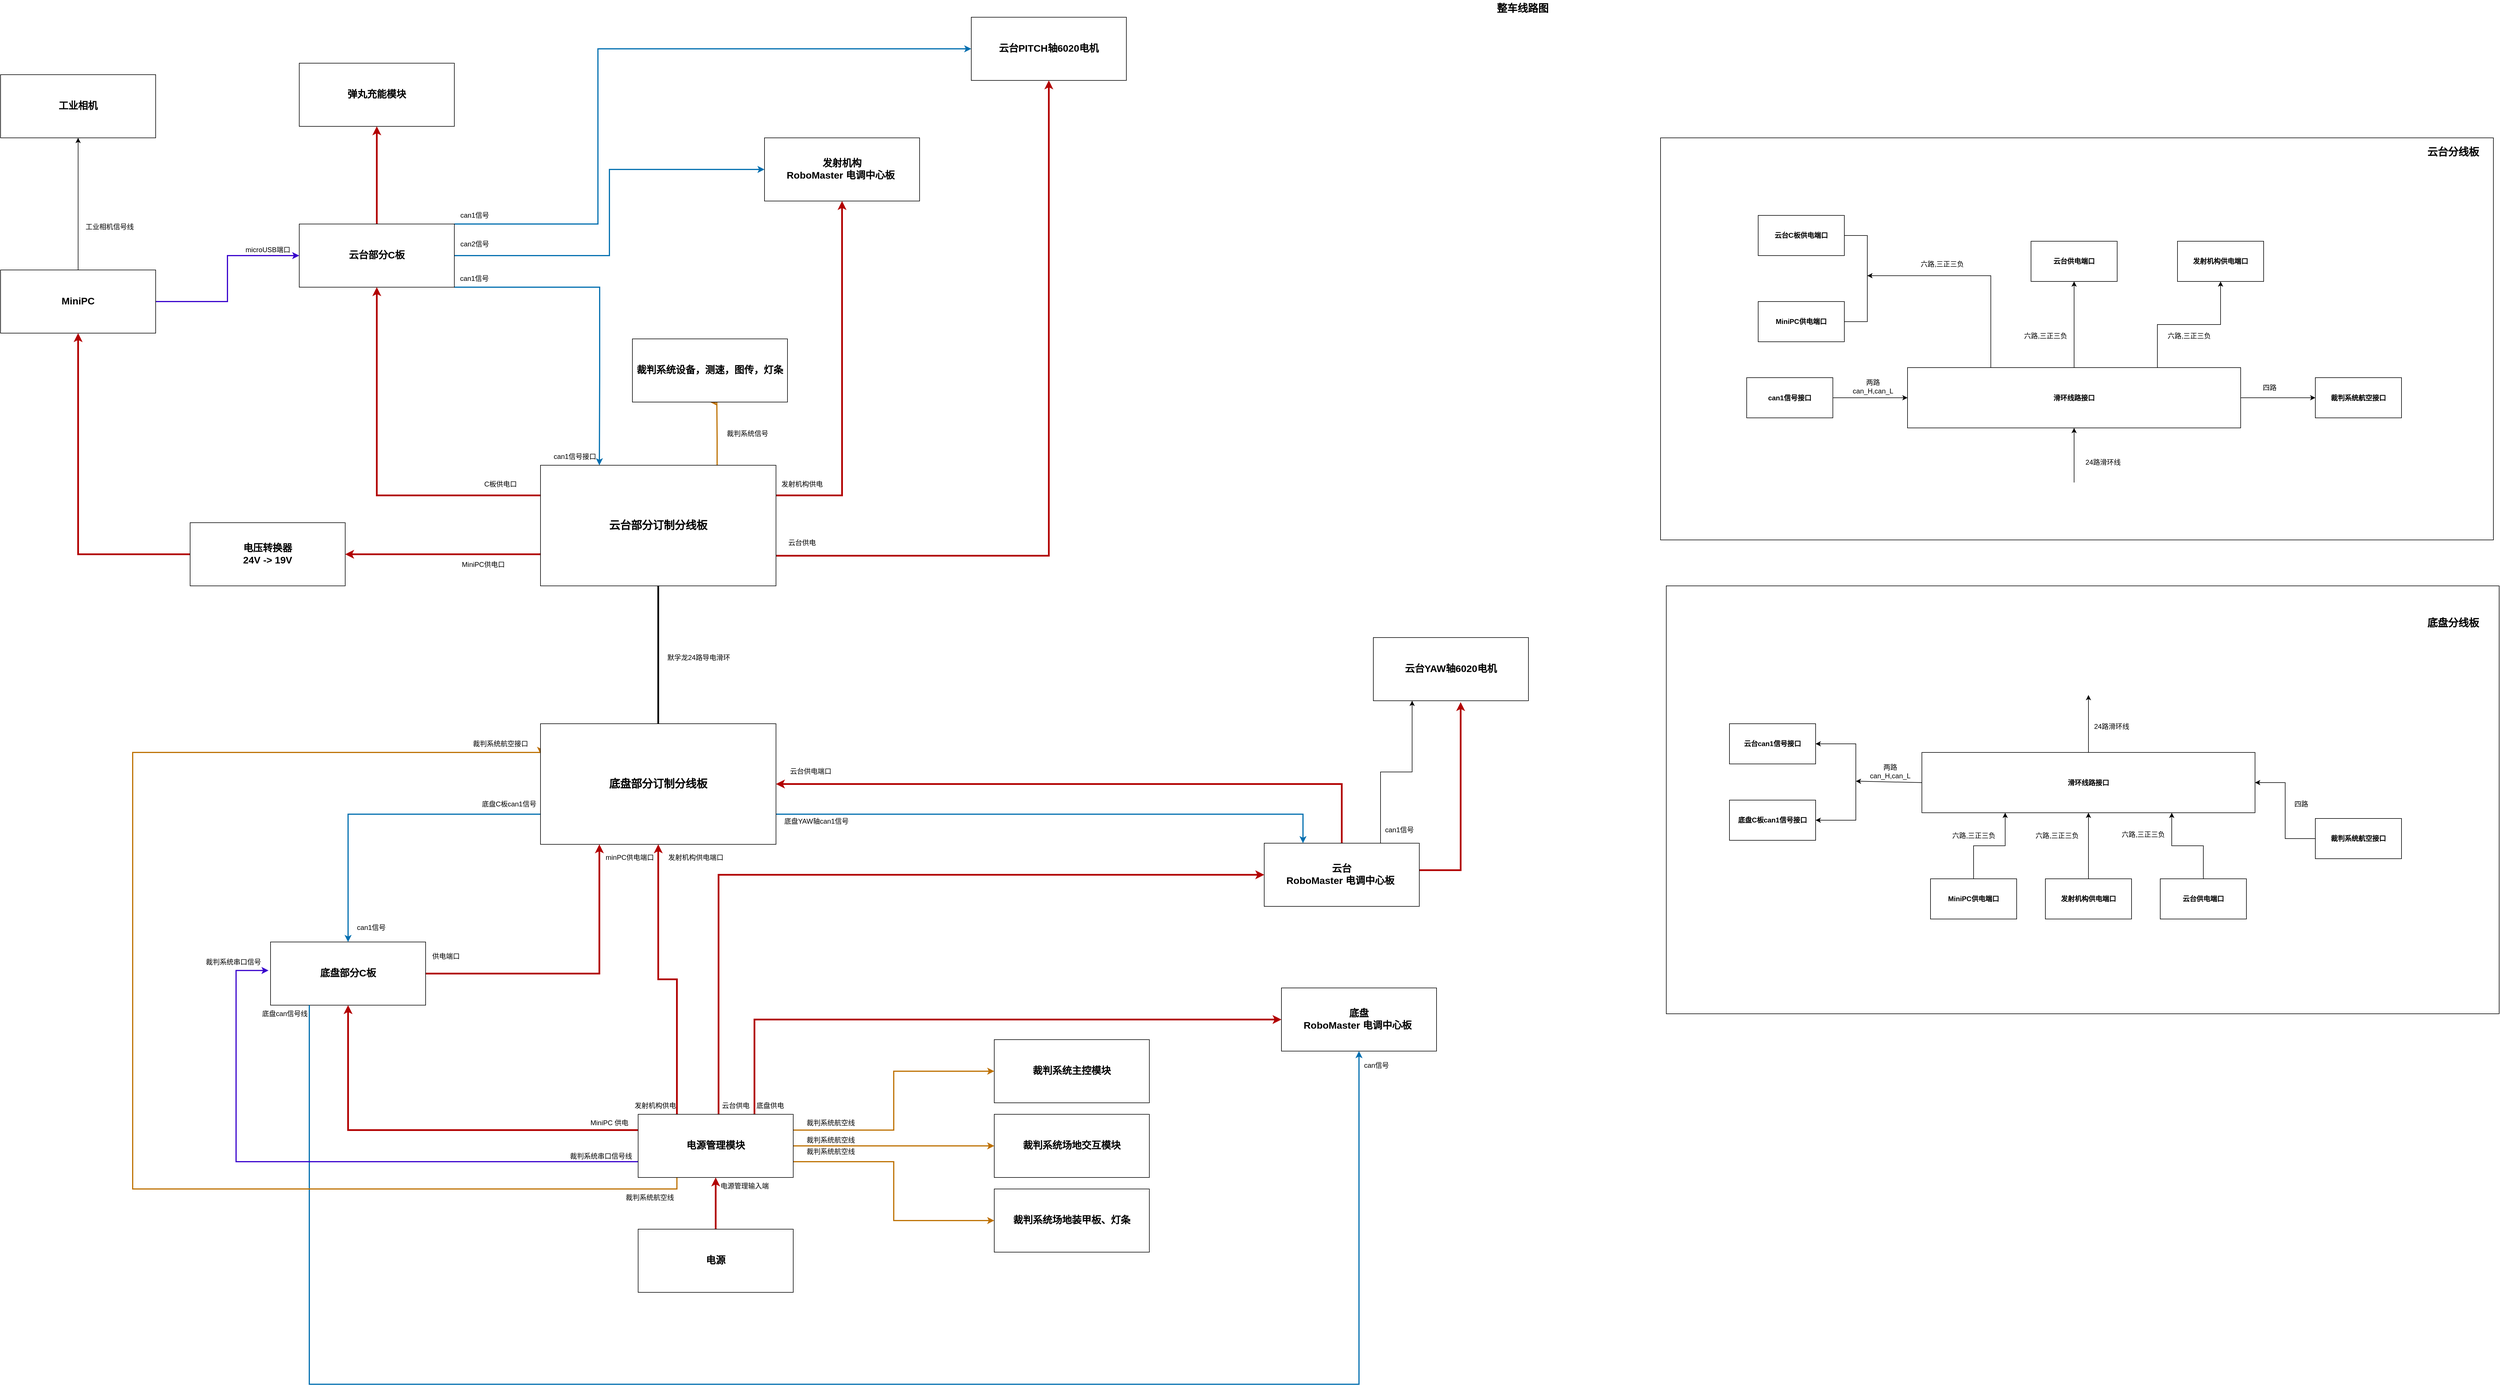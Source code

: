 <mxfile version="20.2.8" type="device"><diagram name="Page-1" id="8n1YRNNRPJk1owFZoc6L"><mxGraphModel dx="2580" dy="2168" grid="1" gridSize="10" guides="1" tooltips="1" connect="1" arrows="1" fold="1" page="1" pageScale="1" pageWidth="850" pageHeight="1100" math="0" shadow="0"><root><mxCell id="0"/><mxCell id="1" parent="0"/><mxCell id="0_qf_NLUJryVkWj0OYhl-70" value="" style="rounded=0;whiteSpace=wrap;html=1;" parent="1" vertex="1"><mxGeometry x="2150" y="-640" width="1450" height="700" as="geometry"/></mxCell><mxCell id="0_qf_NLUJryVkWj0OYhl-43" value="" style="rounded=0;whiteSpace=wrap;html=1;" parent="1" vertex="1"><mxGeometry x="2160" y="140" width="1450" height="745" as="geometry"/></mxCell><mxCell id="8JmPRWkfUFFDfO5RH25s-65" style="edgeStyle=orthogonalEdgeStyle;rounded=0;orthogonalLoop=1;jettySize=auto;html=1;entryX=0;entryY=0.5;entryDx=0;entryDy=0;exitX=1;exitY=0.5;exitDx=0;exitDy=0;fillColor=#1ba1e2;strokeColor=#006EAF;strokeWidth=2;" parent="1" source="8JmPRWkfUFFDfO5RH25s-3" target="8JmPRWkfUFFDfO5RH25s-9" edge="1"><mxGeometry relative="1" as="geometry"/></mxCell><mxCell id="8JmPRWkfUFFDfO5RH25s-67" style="edgeStyle=orthogonalEdgeStyle;rounded=0;orthogonalLoop=1;jettySize=auto;html=1;exitX=1;exitY=0;exitDx=0;exitDy=0;entryX=0;entryY=0.5;entryDx=0;entryDy=0;fillColor=#1ba1e2;strokeColor=#006EAF;strokeWidth=2;" parent="1" source="8JmPRWkfUFFDfO5RH25s-3" target="8JmPRWkfUFFDfO5RH25s-97" edge="1"><mxGeometry relative="1" as="geometry"><mxPoint x="850" y="-795" as="targetPoint"/><Array as="points"><mxPoint x="300" y="-490"/><mxPoint x="300" y="-795"/><mxPoint x="910" y="-795"/></Array></mxGeometry></mxCell><mxCell id="8JmPRWkfUFFDfO5RH25s-73" style="edgeStyle=orthogonalEdgeStyle;rounded=0;orthogonalLoop=1;jettySize=auto;html=1;exitX=1;exitY=1;exitDx=0;exitDy=0;entryX=0.25;entryY=0;entryDx=0;entryDy=0;fillColor=#1ba1e2;strokeColor=#006EAF;strokeWidth=2;" parent="1" source="8JmPRWkfUFFDfO5RH25s-3" target="8JmPRWkfUFFDfO5RH25s-40" edge="1"><mxGeometry relative="1" as="geometry"><Array as="points"><mxPoint x="303" y="-380"/><mxPoint x="303" y="-225"/></Array></mxGeometry></mxCell><mxCell id="NfYIEVjKtJL8Oky8kBsa-2" style="edgeStyle=orthogonalEdgeStyle;rounded=0;orthogonalLoop=1;jettySize=auto;html=1;fillColor=#e51400;strokeColor=#B20000;strokeWidth=3;" edge="1" parent="1" source="8JmPRWkfUFFDfO5RH25s-3" target="NfYIEVjKtJL8Oky8kBsa-1"><mxGeometry relative="1" as="geometry"/></mxCell><mxCell id="8JmPRWkfUFFDfO5RH25s-3" value="&lt;font style=&quot;font-size: 17px;&quot;&gt;&lt;b&gt;云台部分C板&lt;/b&gt;&lt;/font&gt;" style="rounded=0;whiteSpace=wrap;html=1;" parent="1" vertex="1"><mxGeometry x="-220" y="-490" width="270" height="110" as="geometry"/></mxCell><mxCell id="8JmPRWkfUFFDfO5RH25s-39" style="edgeStyle=orthogonalEdgeStyle;rounded=0;orthogonalLoop=1;jettySize=auto;html=1;entryX=0.25;entryY=1;entryDx=0;entryDy=0;fillColor=#e51400;strokeColor=#B20000;strokeWidth=3;" parent="1" source="8JmPRWkfUFFDfO5RH25s-4" target="8JmPRWkfUFFDfO5RH25s-35" edge="1"><mxGeometry relative="1" as="geometry"/></mxCell><mxCell id="8JmPRWkfUFFDfO5RH25s-4" value="&lt;font style=&quot;font-size: 17px;&quot;&gt;&lt;b&gt;底盘部分C板&lt;/b&gt;&lt;/font&gt;" style="rounded=0;whiteSpace=wrap;html=1;" parent="1" vertex="1"><mxGeometry x="-270" y="760" width="270" height="110" as="geometry"/></mxCell><mxCell id="8JmPRWkfUFFDfO5RH25s-20" style="edgeStyle=orthogonalEdgeStyle;rounded=0;orthogonalLoop=1;jettySize=auto;html=1;entryX=0.75;entryY=0;entryDx=0;entryDy=0;endArrow=none;endFill=0;startArrow=classic;startFill=1;fillColor=#e51400;strokeColor=#B20000;strokeWidth=3;" parent="1" source="8JmPRWkfUFFDfO5RH25s-7" target="8JmPRWkfUFFDfO5RH25s-11" edge="1"><mxGeometry relative="1" as="geometry"/></mxCell><mxCell id="SBw5ZfsRm8jhlKU50itT-4" style="edgeStyle=orthogonalEdgeStyle;rounded=0;orthogonalLoop=1;jettySize=auto;html=1;entryX=0.25;entryY=1;entryDx=0;entryDy=0;startArrow=classic;startFill=1;endArrow=none;endFill=0;fillColor=#1ba1e2;strokeColor=#006EAF;strokeWidth=2;" parent="1" source="8JmPRWkfUFFDfO5RH25s-7" target="8JmPRWkfUFFDfO5RH25s-4" edge="1"><mxGeometry relative="1" as="geometry"><Array as="points"><mxPoint x="1625" y="1530"/><mxPoint x="-203" y="1530"/></Array></mxGeometry></mxCell><mxCell id="8JmPRWkfUFFDfO5RH25s-7" value="&lt;font style=&quot;font-size: 17px;&quot;&gt;&lt;b&gt;底盘&lt;br&gt;RoboMaster 电调中心板&amp;nbsp;&lt;/b&gt;&lt;/font&gt;" style="rounded=0;whiteSpace=wrap;html=1;" parent="1" vertex="1"><mxGeometry x="1490" y="840" width="270" height="110" as="geometry"/></mxCell><mxCell id="8JmPRWkfUFFDfO5RH25s-9" value="&lt;font style=&quot;font-size: 17px;&quot;&gt;&lt;b&gt;发射机构&lt;br&gt;RoboMaster 电调中心板&amp;nbsp;&lt;/b&gt;&lt;/font&gt;" style="rounded=0;whiteSpace=wrap;html=1;" parent="1" vertex="1"><mxGeometry x="590" y="-640" width="270" height="110" as="geometry"/></mxCell><mxCell id="8JmPRWkfUFFDfO5RH25s-14" style="edgeStyle=orthogonalEdgeStyle;rounded=0;orthogonalLoop=1;jettySize=auto;html=1;entryX=1;entryY=0.25;entryDx=0;entryDy=0;endArrow=none;endFill=0;startArrow=classic;startFill=1;fillColor=#f0a30a;strokeColor=#BD7000;strokeWidth=2;" parent="1" source="8JmPRWkfUFFDfO5RH25s-10" target="8JmPRWkfUFFDfO5RH25s-11" edge="1"><mxGeometry relative="1" as="geometry"/></mxCell><mxCell id="8JmPRWkfUFFDfO5RH25s-10" value="&lt;span style=&quot;font-size: 17px;&quot;&gt;&lt;b&gt;裁判系统主控模块&lt;/b&gt;&lt;/span&gt;" style="rounded=0;whiteSpace=wrap;html=1;" parent="1" vertex="1"><mxGeometry x="990" y="930" width="270" height="110" as="geometry"/></mxCell><mxCell id="8JmPRWkfUFFDfO5RH25s-21" style="edgeStyle=orthogonalEdgeStyle;rounded=0;orthogonalLoop=1;jettySize=auto;html=1;fillColor=#e51400;strokeColor=#B20000;strokeWidth=3;exitX=0;exitY=0.25;exitDx=0;exitDy=0;" parent="1" source="8JmPRWkfUFFDfO5RH25s-11" target="8JmPRWkfUFFDfO5RH25s-4" edge="1"><mxGeometry relative="1" as="geometry"/></mxCell><mxCell id="8JmPRWkfUFFDfO5RH25s-37" style="edgeStyle=orthogonalEdgeStyle;rounded=0;orthogonalLoop=1;jettySize=auto;html=1;fillColor=#e51400;strokeColor=#B20000;strokeWidth=3;entryX=0;entryY=0.5;entryDx=0;entryDy=0;" parent="1" source="8JmPRWkfUFFDfO5RH25s-11" target="8JmPRWkfUFFDfO5RH25s-95" edge="1"><mxGeometry relative="1" as="geometry"><mxPoint x="1270" y="430" as="targetPoint"/><Array as="points"><mxPoint x="510" y="643"/><mxPoint x="1450" y="643"/></Array></mxGeometry></mxCell><mxCell id="8JmPRWkfUFFDfO5RH25s-38" style="edgeStyle=orthogonalEdgeStyle;rounded=0;orthogonalLoop=1;jettySize=auto;html=1;exitX=0.25;exitY=0;exitDx=0;exitDy=0;entryX=0.5;entryY=1;entryDx=0;entryDy=0;fillColor=#e51400;strokeColor=#B20000;strokeWidth=3;" parent="1" source="8JmPRWkfUFFDfO5RH25s-11" target="8JmPRWkfUFFDfO5RH25s-35" edge="1"><mxGeometry relative="1" as="geometry"/></mxCell><mxCell id="8JmPRWkfUFFDfO5RH25s-51" style="edgeStyle=orthogonalEdgeStyle;rounded=0;orthogonalLoop=1;jettySize=auto;html=1;exitX=0.25;exitY=1;exitDx=0;exitDy=0;entryX=0;entryY=0.25;entryDx=0;entryDy=0;fillColor=#f0a30a;strokeColor=#BD7000;strokeWidth=2;" parent="1" source="8JmPRWkfUFFDfO5RH25s-11" target="8JmPRWkfUFFDfO5RH25s-35" edge="1"><mxGeometry relative="1" as="geometry"><mxPoint x="-360" y="930" as="targetPoint"/><Array as="points"><mxPoint x="438" y="1190"/><mxPoint x="-510" y="1190"/><mxPoint x="-510" y="430"/><mxPoint x="200" y="430"/></Array></mxGeometry></mxCell><mxCell id="8JmPRWkfUFFDfO5RH25s-90" style="edgeStyle=orthogonalEdgeStyle;rounded=0;orthogonalLoop=1;jettySize=auto;html=1;exitX=0;exitY=0.75;exitDx=0;exitDy=0;entryX=-0.013;entryY=0.451;entryDx=0;entryDy=0;entryPerimeter=0;fillColor=#6a00ff;strokeColor=#3700CC;strokeWidth=2;" parent="1" source="8JmPRWkfUFFDfO5RH25s-11" target="8JmPRWkfUFFDfO5RH25s-4" edge="1"><mxGeometry relative="1" as="geometry"><Array as="points"><mxPoint x="-330" y="1143"/><mxPoint x="-330" y="810"/></Array><mxPoint x="-330" y="770" as="targetPoint"/></mxGeometry></mxCell><mxCell id="8JmPRWkfUFFDfO5RH25s-108" style="edgeStyle=orthogonalEdgeStyle;rounded=0;orthogonalLoop=1;jettySize=auto;html=1;entryX=0;entryY=0.5;entryDx=0;entryDy=0;fillColor=#f0a30a;strokeColor=#BD7000;strokeWidth=2;" parent="1" source="8JmPRWkfUFFDfO5RH25s-11" target="8JmPRWkfUFFDfO5RH25s-107" edge="1"><mxGeometry relative="1" as="geometry"/></mxCell><mxCell id="8JmPRWkfUFFDfO5RH25s-110" style="edgeStyle=orthogonalEdgeStyle;rounded=0;orthogonalLoop=1;jettySize=auto;html=1;exitX=1;exitY=0.75;exitDx=0;exitDy=0;entryX=0;entryY=0.5;entryDx=0;entryDy=0;fillColor=#f0a30a;strokeColor=#BD7000;strokeWidth=2;" parent="1" source="8JmPRWkfUFFDfO5RH25s-11" target="8JmPRWkfUFFDfO5RH25s-109" edge="1"><mxGeometry relative="1" as="geometry"/></mxCell><mxCell id="8JmPRWkfUFFDfO5RH25s-11" value="&lt;span style=&quot;font-size: 17px;&quot;&gt;&lt;b&gt;电源管理模块&lt;/b&gt;&lt;/span&gt;" style="rounded=0;whiteSpace=wrap;html=1;" parent="1" vertex="1"><mxGeometry x="370" y="1060" width="270" height="110" as="geometry"/></mxCell><mxCell id="8JmPRWkfUFFDfO5RH25s-13" style="edgeStyle=orthogonalEdgeStyle;rounded=0;orthogonalLoop=1;jettySize=auto;html=1;endArrow=classic;endFill=1;fillColor=#e51400;strokeColor=#B20000;strokeWidth=3;" parent="1" source="8JmPRWkfUFFDfO5RH25s-12" target="8JmPRWkfUFFDfO5RH25s-11" edge="1"><mxGeometry relative="1" as="geometry"/></mxCell><mxCell id="8JmPRWkfUFFDfO5RH25s-12" value="&lt;span style=&quot;font-size: 17px;&quot;&gt;&lt;b&gt;电源&lt;/b&gt;&lt;/span&gt;" style="rounded=0;whiteSpace=wrap;html=1;" parent="1" vertex="1"><mxGeometry x="370" y="1260" width="270" height="110" as="geometry"/></mxCell><mxCell id="8JmPRWkfUFFDfO5RH25s-15" value="裁判系统航空线" style="text;html=1;align=center;verticalAlign=middle;resizable=0;points=[];autosize=1;strokeColor=none;fillColor=none;" parent="1" vertex="1"><mxGeometry x="650" y="1060" width="110" height="30" as="geometry"/></mxCell><mxCell id="8JmPRWkfUFFDfO5RH25s-17" value="电源管理输入端" style="text;html=1;align=center;verticalAlign=middle;resizable=0;points=[];autosize=1;strokeColor=none;fillColor=none;" parent="1" vertex="1"><mxGeometry x="500" y="1170" width="110" height="30" as="geometry"/></mxCell><mxCell id="8JmPRWkfUFFDfO5RH25s-22" value="MiniPC 供电" style="text;html=1;strokeColor=none;fillColor=none;align=center;verticalAlign=middle;whiteSpace=wrap;rounded=0;" parent="1" vertex="1"><mxGeometry x="280" y="1060" width="80" height="30" as="geometry"/></mxCell><mxCell id="8JmPRWkfUFFDfO5RH25s-24" value="底盘供电" style="text;html=1;strokeColor=none;fillColor=none;align=center;verticalAlign=middle;whiteSpace=wrap;rounded=0;" parent="1" vertex="1"><mxGeometry x="560" y="1030" width="80" height="30" as="geometry"/></mxCell><mxCell id="8JmPRWkfUFFDfO5RH25s-26" value="云台供电" style="text;html=1;strokeColor=none;fillColor=none;align=center;verticalAlign=middle;whiteSpace=wrap;rounded=0;" parent="1" vertex="1"><mxGeometry x="500" y="1030" width="80" height="30" as="geometry"/></mxCell><mxCell id="8JmPRWkfUFFDfO5RH25s-61" style="edgeStyle=orthogonalEdgeStyle;rounded=0;orthogonalLoop=1;jettySize=auto;html=1;entryX=0.5;entryY=1;entryDx=0;entryDy=0;" parent="1" source="8JmPRWkfUFFDfO5RH25s-29" target="8JmPRWkfUFFDfO5RH25s-60" edge="1"><mxGeometry relative="1" as="geometry"/></mxCell><mxCell id="8JmPRWkfUFFDfO5RH25s-62" style="edgeStyle=orthogonalEdgeStyle;rounded=0;orthogonalLoop=1;jettySize=auto;html=1;entryX=0;entryY=0.5;entryDx=0;entryDy=0;startArrow=none;startFill=0;fillColor=#6a00ff;strokeColor=#3700CC;strokeWidth=2;" parent="1" source="8JmPRWkfUFFDfO5RH25s-29" target="8JmPRWkfUFFDfO5RH25s-3" edge="1"><mxGeometry relative="1" as="geometry"/></mxCell><mxCell id="8JmPRWkfUFFDfO5RH25s-29" value="&lt;span style=&quot;font-size: 17px;&quot;&gt;&lt;b&gt;MiniPC&lt;/b&gt;&lt;/span&gt;" style="rounded=0;whiteSpace=wrap;html=1;" parent="1" vertex="1"><mxGeometry x="-740" y="-410" width="270" height="110" as="geometry"/></mxCell><mxCell id="8JmPRWkfUFFDfO5RH25s-31" value="发射机构供电" style="text;html=1;strokeColor=none;fillColor=none;align=center;verticalAlign=middle;whiteSpace=wrap;rounded=0;" parent="1" vertex="1"><mxGeometry x="360" y="1030" width="80" height="30" as="geometry"/></mxCell><mxCell id="8JmPRWkfUFFDfO5RH25s-41" style="edgeStyle=orthogonalEdgeStyle;rounded=0;orthogonalLoop=1;jettySize=auto;html=1;endArrow=none;endFill=0;strokeWidth=3;" parent="1" source="8JmPRWkfUFFDfO5RH25s-35" target="8JmPRWkfUFFDfO5RH25s-40" edge="1"><mxGeometry relative="1" as="geometry"/></mxCell><mxCell id="8JmPRWkfUFFDfO5RH25s-82" style="edgeStyle=orthogonalEdgeStyle;rounded=0;orthogonalLoop=1;jettySize=auto;html=1;exitX=0;exitY=0.75;exitDx=0;exitDy=0;endArrow=classic;endFill=1;fillColor=#1ba1e2;strokeColor=#006EAF;strokeWidth=2;" parent="1" source="8JmPRWkfUFFDfO5RH25s-35" target="8JmPRWkfUFFDfO5RH25s-4" edge="1"><mxGeometry relative="1" as="geometry"/></mxCell><mxCell id="8JmPRWkfUFFDfO5RH25s-100" style="edgeStyle=orthogonalEdgeStyle;rounded=0;orthogonalLoop=1;jettySize=auto;html=1;exitX=1;exitY=0.75;exitDx=0;exitDy=0;entryX=0.25;entryY=0;entryDx=0;entryDy=0;fillColor=#1ba1e2;strokeColor=#006EAF;strokeWidth=2;" parent="1" source="8JmPRWkfUFFDfO5RH25s-35" target="8JmPRWkfUFFDfO5RH25s-95" edge="1"><mxGeometry relative="1" as="geometry"/></mxCell><mxCell id="8JmPRWkfUFFDfO5RH25s-35" value="&lt;font style=&quot;font-size: 19px;&quot;&gt;&lt;b&gt;底盘部分订制分线板&lt;/b&gt;&lt;/font&gt;" style="rounded=0;whiteSpace=wrap;html=1;" parent="1" vertex="1"><mxGeometry x="200" y="380" width="410" height="210" as="geometry"/></mxCell><mxCell id="8JmPRWkfUFFDfO5RH25s-43" style="edgeStyle=orthogonalEdgeStyle;rounded=0;orthogonalLoop=1;jettySize=auto;html=1;entryX=0.5;entryY=1;entryDx=0;entryDy=0;exitX=1;exitY=0.75;exitDx=0;exitDy=0;fillColor=#e51400;strokeColor=#B20000;strokeWidth=3;" parent="1" source="8JmPRWkfUFFDfO5RH25s-40" target="8JmPRWkfUFFDfO5RH25s-97" edge="1"><mxGeometry relative="1" as="geometry"><mxPoint x="985" y="-740" as="targetPoint"/></mxGeometry></mxCell><mxCell id="8JmPRWkfUFFDfO5RH25s-44" style="edgeStyle=orthogonalEdgeStyle;rounded=0;orthogonalLoop=1;jettySize=auto;html=1;exitX=1;exitY=0.25;exitDx=0;exitDy=0;fillColor=#e51400;strokeColor=#B20000;strokeWidth=3;" parent="1" source="8JmPRWkfUFFDfO5RH25s-40" target="8JmPRWkfUFFDfO5RH25s-9" edge="1"><mxGeometry relative="1" as="geometry"/></mxCell><mxCell id="8JmPRWkfUFFDfO5RH25s-47" style="edgeStyle=orthogonalEdgeStyle;rounded=0;orthogonalLoop=1;jettySize=auto;html=1;exitX=0;exitY=0.25;exitDx=0;exitDy=0;entryX=0.5;entryY=1;entryDx=0;entryDy=0;fillColor=#e51400;strokeColor=#B20000;strokeWidth=3;" parent="1" source="8JmPRWkfUFFDfO5RH25s-40" target="8JmPRWkfUFFDfO5RH25s-3" edge="1"><mxGeometry relative="1" as="geometry"/></mxCell><mxCell id="8JmPRWkfUFFDfO5RH25s-49" style="edgeStyle=orthogonalEdgeStyle;rounded=0;orthogonalLoop=1;jettySize=auto;html=1;exitX=0;exitY=0.73;exitDx=0;exitDy=0;entryX=1;entryY=0.5;entryDx=0;entryDy=0;fillColor=#e51400;strokeColor=#B20000;strokeWidth=3;exitPerimeter=0;" parent="1" source="8JmPRWkfUFFDfO5RH25s-40" target="8JmPRWkfUFFDfO5RH25s-48" edge="1"><mxGeometry relative="1" as="geometry"><Array as="points"><mxPoint x="200" y="85"/></Array></mxGeometry></mxCell><mxCell id="SBw5ZfsRm8jhlKU50itT-2" style="edgeStyle=orthogonalEdgeStyle;rounded=0;orthogonalLoop=1;jettySize=auto;html=1;exitX=0.75;exitY=0;exitDx=0;exitDy=0;entryX=0.5;entryY=1;entryDx=0;entryDy=0;fillColor=#f0a30a;strokeColor=#BD7000;strokeWidth=2;" parent="1" source="8JmPRWkfUFFDfO5RH25s-40" target="8JmPRWkfUFFDfO5RH25s-55" edge="1"><mxGeometry relative="1" as="geometry"><Array as="points"><mxPoint x="507" y="-115"/><mxPoint x="507" y="-190"/></Array></mxGeometry></mxCell><mxCell id="8JmPRWkfUFFDfO5RH25s-40" value="&lt;font style=&quot;font-size: 19px;&quot;&gt;&lt;b&gt;云台部分订制分线板&lt;/b&gt;&lt;/font&gt;" style="rounded=0;whiteSpace=wrap;html=1;" parent="1" vertex="1"><mxGeometry x="200" y="-70" width="410" height="210" as="geometry"/></mxCell><mxCell id="8JmPRWkfUFFDfO5RH25s-42" value="默孚龙24路导电滑环" style="text;html=1;align=center;verticalAlign=middle;resizable=0;points=[];autosize=1;strokeColor=none;fillColor=none;" parent="1" vertex="1"><mxGeometry x="410" y="250" width="130" height="30" as="geometry"/></mxCell><mxCell id="8JmPRWkfUFFDfO5RH25s-45" value="云台供电" style="text;html=1;align=center;verticalAlign=middle;resizable=0;points=[];autosize=1;strokeColor=none;fillColor=none;" parent="1" vertex="1"><mxGeometry x="620" y="50" width="70" height="30" as="geometry"/></mxCell><mxCell id="8JmPRWkfUFFDfO5RH25s-46" value="发射机构供电" style="text;html=1;align=center;verticalAlign=middle;resizable=0;points=[];autosize=1;strokeColor=none;fillColor=none;" parent="1" vertex="1"><mxGeometry x="605" y="-52" width="100" height="30" as="geometry"/></mxCell><mxCell id="8JmPRWkfUFFDfO5RH25s-50" style="edgeStyle=orthogonalEdgeStyle;rounded=0;orthogonalLoop=1;jettySize=auto;html=1;entryX=0.5;entryY=1;entryDx=0;entryDy=0;fillColor=#e51400;strokeColor=#B20000;strokeWidth=3;" parent="1" source="8JmPRWkfUFFDfO5RH25s-48" target="8JmPRWkfUFFDfO5RH25s-29" edge="1"><mxGeometry relative="1" as="geometry"/></mxCell><mxCell id="8JmPRWkfUFFDfO5RH25s-48" value="&lt;span style=&quot;font-size: 17px;&quot;&gt;&lt;b&gt;电压转换器&lt;br&gt;24V -&amp;gt; 19V&lt;br&gt;&lt;/b&gt;&lt;/span&gt;" style="rounded=0;whiteSpace=wrap;html=1;" parent="1" vertex="1"><mxGeometry x="-410" y="30" width="270" height="110" as="geometry"/></mxCell><mxCell id="8JmPRWkfUFFDfO5RH25s-54" value="裁判系统航空线" style="text;html=1;align=center;verticalAlign=middle;resizable=0;points=[];autosize=1;strokeColor=none;fillColor=none;" parent="1" vertex="1"><mxGeometry x="335" y="1190" width="110" height="30" as="geometry"/></mxCell><mxCell id="8JmPRWkfUFFDfO5RH25s-55" value="&lt;span style=&quot;font-size: 17px;&quot;&gt;&lt;b&gt;裁判系统设备，测速，图传，灯条&lt;/b&gt;&lt;/span&gt;" style="rounded=0;whiteSpace=wrap;html=1;" parent="1" vertex="1"><mxGeometry x="360" y="-290" width="270" height="110" as="geometry"/></mxCell><mxCell id="8JmPRWkfUFFDfO5RH25s-57" value="C板供电口" style="text;html=1;align=center;verticalAlign=middle;resizable=0;points=[];autosize=1;strokeColor=none;fillColor=none;" parent="1" vertex="1"><mxGeometry x="90" y="-52" width="80" height="30" as="geometry"/></mxCell><mxCell id="8JmPRWkfUFFDfO5RH25s-58" value="MiniPC供电口" style="text;html=1;align=center;verticalAlign=middle;resizable=0;points=[];autosize=1;strokeColor=none;fillColor=none;" parent="1" vertex="1"><mxGeometry x="50" y="88" width="100" height="30" as="geometry"/></mxCell><mxCell id="8JmPRWkfUFFDfO5RH25s-59" value="裁判系统信号" style="text;html=1;align=center;verticalAlign=middle;resizable=0;points=[];autosize=1;strokeColor=none;fillColor=none;" parent="1" vertex="1"><mxGeometry x="510" y="-140" width="100" height="30" as="geometry"/></mxCell><mxCell id="8JmPRWkfUFFDfO5RH25s-60" value="&lt;span style=&quot;font-size: 17px;&quot;&gt;&lt;b&gt;工业相机&lt;/b&gt;&lt;/span&gt;" style="rounded=0;whiteSpace=wrap;html=1;" parent="1" vertex="1"><mxGeometry x="-740" y="-750" width="270" height="110" as="geometry"/></mxCell><mxCell id="8JmPRWkfUFFDfO5RH25s-64" value="microUSB端口" style="text;html=1;align=center;verticalAlign=middle;resizable=0;points=[];autosize=1;strokeColor=none;fillColor=none;" parent="1" vertex="1"><mxGeometry x="-325" y="-460" width="100" height="30" as="geometry"/></mxCell><mxCell id="8JmPRWkfUFFDfO5RH25s-66" value="can2信号" style="text;html=1;align=center;verticalAlign=middle;resizable=0;points=[];autosize=1;strokeColor=none;fillColor=none;" parent="1" vertex="1"><mxGeometry x="50" y="-470" width="70" height="30" as="geometry"/></mxCell><mxCell id="8JmPRWkfUFFDfO5RH25s-68" value="can1信号" style="text;html=1;align=center;verticalAlign=middle;resizable=0;points=[];autosize=1;strokeColor=none;fillColor=none;" parent="1" vertex="1"><mxGeometry x="50" y="-520" width="70" height="30" as="geometry"/></mxCell><mxCell id="8JmPRWkfUFFDfO5RH25s-75" value="can1信号" style="text;html=1;strokeColor=none;fillColor=none;align=center;verticalAlign=middle;whiteSpace=wrap;rounded=0;" parent="1" vertex="1"><mxGeometry x="50" y="-410" width="70" height="30" as="geometry"/></mxCell><mxCell id="8JmPRWkfUFFDfO5RH25s-80" value="can1信号接口" style="text;html=1;strokeColor=none;fillColor=none;align=center;verticalAlign=middle;whiteSpace=wrap;rounded=0;" parent="1" vertex="1"><mxGeometry x="220" y="-100" width="80" height="30" as="geometry"/></mxCell><mxCell id="8JmPRWkfUFFDfO5RH25s-83" value="底盘C板can1信号" style="text;html=1;align=center;verticalAlign=middle;resizable=0;points=[];autosize=1;strokeColor=none;fillColor=none;" parent="1" vertex="1"><mxGeometry x="85" y="505" width="120" height="30" as="geometry"/></mxCell><mxCell id="8JmPRWkfUFFDfO5RH25s-84" value="can1信号" style="text;html=1;align=center;verticalAlign=middle;resizable=0;points=[];autosize=1;strokeColor=none;fillColor=none;" parent="1" vertex="1"><mxGeometry x="-130" y="720" width="70" height="30" as="geometry"/></mxCell><mxCell id="8JmPRWkfUFFDfO5RH25s-85" value="供电端口" style="text;html=1;align=center;verticalAlign=middle;resizable=0;points=[];autosize=1;strokeColor=none;fillColor=none;" parent="1" vertex="1"><mxGeometry y="770" width="70" height="30" as="geometry"/></mxCell><mxCell id="8JmPRWkfUFFDfO5RH25s-86" value="minPC供电端口" style="text;html=1;align=center;verticalAlign=middle;resizable=0;points=[];autosize=1;strokeColor=none;fillColor=none;" parent="1" vertex="1"><mxGeometry x="300" y="598" width="110" height="30" as="geometry"/></mxCell><mxCell id="8JmPRWkfUFFDfO5RH25s-87" value="裁判系统航空接口" style="text;html=1;align=center;verticalAlign=middle;resizable=0;points=[];autosize=1;strokeColor=none;fillColor=none;" parent="1" vertex="1"><mxGeometry x="70" y="400" width="120" height="30" as="geometry"/></mxCell><mxCell id="8JmPRWkfUFFDfO5RH25s-88" value="发射机构供电端口" style="text;html=1;align=center;verticalAlign=middle;resizable=0;points=[];autosize=1;strokeColor=none;fillColor=none;" parent="1" vertex="1"><mxGeometry x="410" y="598" width="120" height="30" as="geometry"/></mxCell><mxCell id="8JmPRWkfUFFDfO5RH25s-89" value="云台供电端口" style="text;html=1;align=center;verticalAlign=middle;resizable=0;points=[];autosize=1;strokeColor=none;fillColor=none;" parent="1" vertex="1"><mxGeometry x="620" y="448" width="100" height="30" as="geometry"/></mxCell><mxCell id="8JmPRWkfUFFDfO5RH25s-91" value="裁判系统串口信号线" style="text;html=1;align=center;verticalAlign=middle;resizable=0;points=[];autosize=1;strokeColor=none;fillColor=none;" parent="1" vertex="1"><mxGeometry x="240" y="1118" width="130" height="30" as="geometry"/></mxCell><mxCell id="8JmPRWkfUFFDfO5RH25s-98" style="edgeStyle=orthogonalEdgeStyle;rounded=0;orthogonalLoop=1;jettySize=auto;html=1;entryX=0.563;entryY=1.022;entryDx=0;entryDy=0;entryPerimeter=0;strokeWidth=3;fillColor=#e51400;strokeColor=#B20000;" parent="1" source="8JmPRWkfUFFDfO5RH25s-95" target="8JmPRWkfUFFDfO5RH25s-96" edge="1"><mxGeometry relative="1" as="geometry"><Array as="points"><mxPoint x="1802" y="635"/></Array></mxGeometry></mxCell><mxCell id="8JmPRWkfUFFDfO5RH25s-99" style="edgeStyle=orthogonalEdgeStyle;rounded=0;orthogonalLoop=1;jettySize=auto;html=1;exitX=0.5;exitY=0;exitDx=0;exitDy=0;entryX=1;entryY=0.5;entryDx=0;entryDy=0;strokeWidth=3;fillColor=#e51400;strokeColor=#B20000;" parent="1" source="8JmPRWkfUFFDfO5RH25s-95" target="8JmPRWkfUFFDfO5RH25s-35" edge="1"><mxGeometry relative="1" as="geometry"/></mxCell><mxCell id="8JmPRWkfUFFDfO5RH25s-103" style="edgeStyle=orthogonalEdgeStyle;rounded=0;orthogonalLoop=1;jettySize=auto;html=1;exitX=0.75;exitY=0;exitDx=0;exitDy=0;entryX=0.25;entryY=1;entryDx=0;entryDy=0;" parent="1" source="8JmPRWkfUFFDfO5RH25s-95" target="8JmPRWkfUFFDfO5RH25s-96" edge="1"><mxGeometry relative="1" as="geometry"/></mxCell><mxCell id="8JmPRWkfUFFDfO5RH25s-95" value="&lt;font style=&quot;font-size: 17px;&quot;&gt;&lt;b&gt;云台&lt;br&gt;RoboMaster 电调中心板&amp;nbsp;&lt;/b&gt;&lt;/font&gt;" style="rounded=0;whiteSpace=wrap;html=1;" parent="1" vertex="1"><mxGeometry x="1460" y="588" width="270" height="110" as="geometry"/></mxCell><mxCell id="8JmPRWkfUFFDfO5RH25s-96" value="&lt;span style=&quot;font-size: 17px;&quot;&gt;&lt;b&gt;云台YAW轴6020电机&lt;/b&gt;&lt;/span&gt;" style="rounded=0;whiteSpace=wrap;html=1;" parent="1" vertex="1"><mxGeometry x="1650" y="230" width="270" height="110" as="geometry"/></mxCell><mxCell id="8JmPRWkfUFFDfO5RH25s-97" value="&lt;span style=&quot;font-size: 17px;&quot;&gt;&lt;b&gt;云台PITCH轴6020电机&lt;/b&gt;&lt;/span&gt;" style="rounded=0;whiteSpace=wrap;html=1;" parent="1" vertex="1"><mxGeometry x="950" y="-850" width="270" height="110" as="geometry"/></mxCell><mxCell id="8JmPRWkfUFFDfO5RH25s-101" value="底盘YAW轴can1信号" style="text;html=1;align=center;verticalAlign=middle;resizable=0;points=[];autosize=1;strokeColor=none;fillColor=none;" parent="1" vertex="1"><mxGeometry x="610" y="535" width="140" height="30" as="geometry"/></mxCell><mxCell id="8JmPRWkfUFFDfO5RH25s-104" value="can1信号" style="text;html=1;align=center;verticalAlign=middle;resizable=0;points=[];autosize=1;strokeColor=none;fillColor=none;" parent="1" vertex="1"><mxGeometry x="1660" y="550" width="70" height="30" as="geometry"/></mxCell><mxCell id="8JmPRWkfUFFDfO5RH25s-107" value="&lt;span style=&quot;font-size: 17px;&quot;&gt;&lt;b&gt;裁判系统场地交互模块&lt;/b&gt;&lt;/span&gt;" style="rounded=0;whiteSpace=wrap;html=1;" parent="1" vertex="1"><mxGeometry x="990" y="1060" width="270" height="110" as="geometry"/></mxCell><mxCell id="8JmPRWkfUFFDfO5RH25s-109" value="&lt;span style=&quot;font-size: 17px;&quot;&gt;&lt;b&gt;裁判系统场地装甲板、灯条&lt;/b&gt;&lt;/span&gt;" style="rounded=0;whiteSpace=wrap;html=1;" parent="1" vertex="1"><mxGeometry x="990" y="1190" width="270" height="110" as="geometry"/></mxCell><mxCell id="8JmPRWkfUFFDfO5RH25s-111" value="裁判系统航空线" style="text;html=1;align=center;verticalAlign=middle;resizable=0;points=[];autosize=1;strokeColor=none;fillColor=none;" parent="1" vertex="1"><mxGeometry x="650" y="1110" width="110" height="30" as="geometry"/></mxCell><mxCell id="8JmPRWkfUFFDfO5RH25s-112" value="裁判系统航空线" style="text;html=1;align=center;verticalAlign=middle;resizable=0;points=[];autosize=1;strokeColor=none;fillColor=none;" parent="1" vertex="1"><mxGeometry x="650" y="1090" width="110" height="30" as="geometry"/></mxCell><mxCell id="SBw5ZfsRm8jhlKU50itT-6" value="底盘can信号线" style="text;html=1;strokeColor=none;fillColor=none;align=center;verticalAlign=middle;whiteSpace=wrap;rounded=0;" parent="1" vertex="1"><mxGeometry x="-290" y="870" width="90" height="30" as="geometry"/></mxCell><mxCell id="SBw5ZfsRm8jhlKU50itT-7" value="can信号" style="text;html=1;align=center;verticalAlign=middle;resizable=0;points=[];autosize=1;strokeColor=none;fillColor=none;" parent="1" vertex="1"><mxGeometry x="1620" y="960" width="70" height="30" as="geometry"/></mxCell><mxCell id="SBw5ZfsRm8jhlKU50itT-8" value="裁判系统串口信号" style="text;html=1;align=center;verticalAlign=middle;resizable=0;points=[];autosize=1;strokeColor=none;fillColor=none;" parent="1" vertex="1"><mxGeometry x="-395" y="780" width="120" height="30" as="geometry"/></mxCell><mxCell id="SBw5ZfsRm8jhlKU50itT-9" value="工业相机信号线" style="text;html=1;strokeColor=none;fillColor=none;align=center;verticalAlign=middle;whiteSpace=wrap;rounded=0;" parent="1" vertex="1"><mxGeometry x="-600" y="-500" width="100" height="30" as="geometry"/></mxCell><mxCell id="0_qf_NLUJryVkWj0OYhl-31" style="edgeStyle=orthogonalEdgeStyle;rounded=0;orthogonalLoop=1;jettySize=auto;html=1;entryX=1;entryY=0.5;entryDx=0;entryDy=0;exitX=1;exitY=0.5;exitDx=0;exitDy=0;startArrow=classic;startFill=1;" parent="1" source="0_qf_NLUJryVkWj0OYhl-8" target="0_qf_NLUJryVkWj0OYhl-9" edge="1"><mxGeometry relative="1" as="geometry"><Array as="points"><mxPoint x="2490" y="548"/><mxPoint x="2490" y="415"/></Array></mxGeometry></mxCell><mxCell id="0_qf_NLUJryVkWj0OYhl-41" style="edgeStyle=orthogonalEdgeStyle;rounded=0;orthogonalLoop=1;jettySize=auto;html=1;" parent="1" source="0_qf_NLUJryVkWj0OYhl-2" edge="1"><mxGeometry relative="1" as="geometry"><mxPoint x="2895" y="330" as="targetPoint"/></mxGeometry></mxCell><mxCell id="0_qf_NLUJryVkWj0OYhl-2" value="&lt;b&gt;滑环线路接口&lt;/b&gt;" style="rounded=0;whiteSpace=wrap;html=1;" parent="1" vertex="1"><mxGeometry x="2605" y="430" width="580" height="105" as="geometry"/></mxCell><mxCell id="0_qf_NLUJryVkWj0OYhl-21" style="edgeStyle=orthogonalEdgeStyle;rounded=0;orthogonalLoop=1;jettySize=auto;html=1;entryX=0.25;entryY=1;entryDx=0;entryDy=0;" parent="1" source="0_qf_NLUJryVkWj0OYhl-4" target="0_qf_NLUJryVkWj0OYhl-2" edge="1"><mxGeometry relative="1" as="geometry"/></mxCell><mxCell id="0_qf_NLUJryVkWj0OYhl-4" value="&lt;b&gt;MiniPC供电端口&lt;/b&gt;" style="rounded=0;whiteSpace=wrap;html=1;" parent="1" vertex="1"><mxGeometry x="2620" y="650" width="150" height="70" as="geometry"/></mxCell><mxCell id="0_qf_NLUJryVkWj0OYhl-23" style="edgeStyle=orthogonalEdgeStyle;rounded=0;orthogonalLoop=1;jettySize=auto;html=1;entryX=0.5;entryY=1;entryDx=0;entryDy=0;" parent="1" source="0_qf_NLUJryVkWj0OYhl-6" target="0_qf_NLUJryVkWj0OYhl-2" edge="1"><mxGeometry relative="1" as="geometry"/></mxCell><mxCell id="0_qf_NLUJryVkWj0OYhl-6" value="&lt;b&gt;发射机构供电端口&lt;/b&gt;" style="rounded=0;whiteSpace=wrap;html=1;" parent="1" vertex="1"><mxGeometry x="2820" y="650" width="150" height="70" as="geometry"/></mxCell><mxCell id="0_qf_NLUJryVkWj0OYhl-22" style="edgeStyle=orthogonalEdgeStyle;rounded=0;orthogonalLoop=1;jettySize=auto;html=1;entryX=0.75;entryY=1;entryDx=0;entryDy=0;" parent="1" source="0_qf_NLUJryVkWj0OYhl-7" target="0_qf_NLUJryVkWj0OYhl-2" edge="1"><mxGeometry relative="1" as="geometry"/></mxCell><mxCell id="0_qf_NLUJryVkWj0OYhl-7" value="&lt;b&gt;云台供电端口&lt;/b&gt;" style="rounded=0;whiteSpace=wrap;html=1;" parent="1" vertex="1"><mxGeometry x="3020" y="650" width="150" height="70" as="geometry"/></mxCell><mxCell id="0_qf_NLUJryVkWj0OYhl-8" value="&lt;b&gt;底盘C板can1信号接口&lt;/b&gt;" style="rounded=0;whiteSpace=wrap;html=1;" parent="1" vertex="1"><mxGeometry x="2270" y="513" width="150" height="70" as="geometry"/></mxCell><mxCell id="0_qf_NLUJryVkWj0OYhl-9" value="&lt;b&gt;云台can1信号接口&lt;/b&gt;" style="rounded=0;whiteSpace=wrap;html=1;" parent="1" vertex="1"><mxGeometry x="2270" y="380" width="150" height="70" as="geometry"/></mxCell><mxCell id="0_qf_NLUJryVkWj0OYhl-24" style="edgeStyle=orthogonalEdgeStyle;rounded=0;orthogonalLoop=1;jettySize=auto;html=1;entryX=1;entryY=0.5;entryDx=0;entryDy=0;" parent="1" source="0_qf_NLUJryVkWj0OYhl-10" target="0_qf_NLUJryVkWj0OYhl-2" edge="1"><mxGeometry relative="1" as="geometry"/></mxCell><mxCell id="0_qf_NLUJryVkWj0OYhl-10" value="&lt;b&gt;裁判系统航空接口&lt;/b&gt;" style="rounded=0;whiteSpace=wrap;html=1;" parent="1" vertex="1"><mxGeometry x="3290" y="545" width="150" height="70" as="geometry"/></mxCell><mxCell id="0_qf_NLUJryVkWj0OYhl-32" value="" style="endArrow=classic;html=1;rounded=0;exitX=0;exitY=0.5;exitDx=0;exitDy=0;" parent="1" source="0_qf_NLUJryVkWj0OYhl-2" edge="1"><mxGeometry width="50" height="50" relative="1" as="geometry"><mxPoint x="2510" y="470" as="sourcePoint"/><mxPoint x="2490" y="480" as="targetPoint"/></mxGeometry></mxCell><mxCell id="0_qf_NLUJryVkWj0OYhl-33" value="两路can_H,can_L" style="text;html=1;strokeColor=none;fillColor=none;align=center;verticalAlign=middle;whiteSpace=wrap;rounded=0;" parent="1" vertex="1"><mxGeometry x="2510" y="448" width="80" height="30" as="geometry"/></mxCell><mxCell id="0_qf_NLUJryVkWj0OYhl-34" value="六路,三正三负" style="text;html=1;align=center;verticalAlign=middle;resizable=0;points=[];autosize=1;strokeColor=none;fillColor=none;" parent="1" vertex="1"><mxGeometry x="2645" y="560" width="100" height="30" as="geometry"/></mxCell><mxCell id="0_qf_NLUJryVkWj0OYhl-37" value="四路" style="text;html=1;align=center;verticalAlign=middle;resizable=0;points=[];autosize=1;strokeColor=none;fillColor=none;" parent="1" vertex="1"><mxGeometry x="3240" y="505" width="50" height="30" as="geometry"/></mxCell><mxCell id="0_qf_NLUJryVkWj0OYhl-38" value="六路,三正三负" style="text;html=1;align=center;verticalAlign=middle;resizable=0;points=[];autosize=1;strokeColor=none;fillColor=none;" parent="1" vertex="1"><mxGeometry x="2790" y="560" width="100" height="30" as="geometry"/></mxCell><mxCell id="0_qf_NLUJryVkWj0OYhl-39" value="六路,三正三负" style="text;html=1;align=center;verticalAlign=middle;resizable=0;points=[];autosize=1;strokeColor=none;fillColor=none;" parent="1" vertex="1"><mxGeometry x="2940" y="558" width="100" height="30" as="geometry"/></mxCell><mxCell id="0_qf_NLUJryVkWj0OYhl-42" value="24路滑环线" style="text;html=1;align=center;verticalAlign=middle;resizable=0;points=[];autosize=1;strokeColor=none;fillColor=none;" parent="1" vertex="1"><mxGeometry x="2895" y="370" width="80" height="30" as="geometry"/></mxCell><mxCell id="0_qf_NLUJryVkWj0OYhl-44" value="&lt;font style=&quot;font-size: 18px;&quot;&gt;&lt;b&gt;底盘分线板&lt;/b&gt;&lt;/font&gt;" style="text;html=1;strokeColor=none;fillColor=none;align=center;verticalAlign=middle;whiteSpace=wrap;rounded=0;strokeWidth=11;" parent="1" vertex="1"><mxGeometry x="3460" y="190" width="140" height="30" as="geometry"/></mxCell><mxCell id="0_qf_NLUJryVkWj0OYhl-45" value="&lt;span style=&quot;font-size: 18px;&quot;&gt;&lt;b&gt;整车线路图&lt;/b&gt;&lt;/span&gt;" style="text;html=1;strokeColor=none;fillColor=none;align=center;verticalAlign=middle;whiteSpace=wrap;rounded=0;strokeWidth=11;" parent="1" vertex="1"><mxGeometry x="1840" y="-880" width="140" height="30" as="geometry"/></mxCell><mxCell id="0_qf_NLUJryVkWj0OYhl-57" style="edgeStyle=orthogonalEdgeStyle;rounded=0;orthogonalLoop=1;jettySize=auto;html=1;exitX=0.25;exitY=0;exitDx=0;exitDy=0;" parent="1" source="0_qf_NLUJryVkWj0OYhl-46" edge="1"><mxGeometry relative="1" as="geometry"><mxPoint x="2510" y="-400" as="targetPoint"/><Array as="points"><mxPoint x="2725" y="-400"/></Array></mxGeometry></mxCell><mxCell id="0_qf_NLUJryVkWj0OYhl-63" style="edgeStyle=orthogonalEdgeStyle;rounded=0;orthogonalLoop=1;jettySize=auto;html=1;endArrow=none;endFill=0;startArrow=classic;startFill=1;" parent="1" source="0_qf_NLUJryVkWj0OYhl-46" edge="1"><mxGeometry relative="1" as="geometry"><mxPoint x="2870" y="-40" as="targetPoint"/></mxGeometry></mxCell><mxCell id="0_qf_NLUJryVkWj0OYhl-46" value="&lt;b&gt;滑环线路接口&lt;/b&gt;" style="rounded=0;whiteSpace=wrap;html=1;" parent="1" vertex="1"><mxGeometry x="2580" y="-240" width="580" height="105" as="geometry"/></mxCell><mxCell id="0_qf_NLUJryVkWj0OYhl-61" style="edgeStyle=orthogonalEdgeStyle;rounded=0;orthogonalLoop=1;jettySize=auto;html=1;entryX=0;entryY=0.5;entryDx=0;entryDy=0;" parent="1" source="0_qf_NLUJryVkWj0OYhl-47" target="0_qf_NLUJryVkWj0OYhl-46" edge="1"><mxGeometry relative="1" as="geometry"/></mxCell><mxCell id="0_qf_NLUJryVkWj0OYhl-47" value="&lt;b&gt;can1信号接口&lt;/b&gt;" style="rounded=0;whiteSpace=wrap;html=1;" parent="1" vertex="1"><mxGeometry x="2300" y="-222.5" width="150" height="70" as="geometry"/></mxCell><mxCell id="0_qf_NLUJryVkWj0OYhl-53" style="edgeStyle=orthogonalEdgeStyle;rounded=0;orthogonalLoop=1;jettySize=auto;html=1;entryX=1;entryY=0.5;entryDx=0;entryDy=0;endArrow=none;endFill=0;" parent="1" source="0_qf_NLUJryVkWj0OYhl-48" target="0_qf_NLUJryVkWj0OYhl-49" edge="1"><mxGeometry relative="1" as="geometry"><Array as="points"><mxPoint x="2510" y="-470"/><mxPoint x="2510" y="-320"/></Array></mxGeometry></mxCell><mxCell id="0_qf_NLUJryVkWj0OYhl-48" value="&lt;b&gt;云台C板供电端口&lt;/b&gt;" style="rounded=0;whiteSpace=wrap;html=1;" parent="1" vertex="1"><mxGeometry x="2320" y="-505" width="150" height="70" as="geometry"/></mxCell><mxCell id="0_qf_NLUJryVkWj0OYhl-49" value="&lt;b&gt;MiniPC供电端口&lt;/b&gt;" style="rounded=0;whiteSpace=wrap;html=1;" parent="1" vertex="1"><mxGeometry x="2320" y="-355" width="150" height="70" as="geometry"/></mxCell><mxCell id="0_qf_NLUJryVkWj0OYhl-59" style="edgeStyle=orthogonalEdgeStyle;rounded=0;orthogonalLoop=1;jettySize=auto;html=1;entryX=0.75;entryY=0;entryDx=0;entryDy=0;startArrow=classic;startFill=1;endArrow=none;endFill=0;" parent="1" source="0_qf_NLUJryVkWj0OYhl-50" target="0_qf_NLUJryVkWj0OYhl-46" edge="1"><mxGeometry relative="1" as="geometry"/></mxCell><mxCell id="0_qf_NLUJryVkWj0OYhl-50" value="&lt;b&gt;发射机构供电端口&lt;/b&gt;" style="rounded=0;whiteSpace=wrap;html=1;" parent="1" vertex="1"><mxGeometry x="3050" y="-460" width="150" height="70" as="geometry"/></mxCell><mxCell id="0_qf_NLUJryVkWj0OYhl-58" style="edgeStyle=orthogonalEdgeStyle;rounded=0;orthogonalLoop=1;jettySize=auto;html=1;startArrow=classic;startFill=1;endArrow=none;endFill=0;" parent="1" source="0_qf_NLUJryVkWj0OYhl-51" target="0_qf_NLUJryVkWj0OYhl-46" edge="1"><mxGeometry relative="1" as="geometry"/></mxCell><mxCell id="0_qf_NLUJryVkWj0OYhl-51" value="&lt;b&gt;云台供电端口&lt;/b&gt;" style="rounded=0;whiteSpace=wrap;html=1;" parent="1" vertex="1"><mxGeometry x="2795" y="-460" width="150" height="70" as="geometry"/></mxCell><mxCell id="0_qf_NLUJryVkWj0OYhl-60" style="edgeStyle=orthogonalEdgeStyle;rounded=0;orthogonalLoop=1;jettySize=auto;html=1;entryX=1;entryY=0.5;entryDx=0;entryDy=0;endArrow=none;endFill=0;startArrow=classic;startFill=1;" parent="1" source="0_qf_NLUJryVkWj0OYhl-52" target="0_qf_NLUJryVkWj0OYhl-46" edge="1"><mxGeometry relative="1" as="geometry"/></mxCell><mxCell id="0_qf_NLUJryVkWj0OYhl-52" value="&lt;b&gt;裁判系统航空接口&lt;/b&gt;" style="rounded=0;whiteSpace=wrap;html=1;" parent="1" vertex="1"><mxGeometry x="3290" y="-222.5" width="150" height="70" as="geometry"/></mxCell><mxCell id="0_qf_NLUJryVkWj0OYhl-64" value="24路滑环线" style="text;html=1;align=center;verticalAlign=middle;resizable=0;points=[];autosize=1;strokeColor=none;fillColor=none;" parent="1" vertex="1"><mxGeometry x="2880" y="-90" width="80" height="30" as="geometry"/></mxCell><mxCell id="0_qf_NLUJryVkWj0OYhl-65" value="两路can_H,can_L" style="text;html=1;strokeColor=none;fillColor=none;align=center;verticalAlign=middle;whiteSpace=wrap;rounded=0;" parent="1" vertex="1"><mxGeometry x="2480" y="-222.5" width="80" height="30" as="geometry"/></mxCell><mxCell id="0_qf_NLUJryVkWj0OYhl-66" value="六路,三正三负" style="text;html=1;align=center;verticalAlign=middle;resizable=0;points=[];autosize=1;strokeColor=none;fillColor=none;" parent="1" vertex="1"><mxGeometry x="2590" y="-435" width="100" height="30" as="geometry"/></mxCell><mxCell id="0_qf_NLUJryVkWj0OYhl-67" value="六路,三正三负" style="text;html=1;align=center;verticalAlign=middle;resizable=0;points=[];autosize=1;strokeColor=none;fillColor=none;" parent="1" vertex="1"><mxGeometry x="2770" y="-310" width="100" height="30" as="geometry"/></mxCell><mxCell id="0_qf_NLUJryVkWj0OYhl-68" value="六路,三正三负" style="text;html=1;align=center;verticalAlign=middle;resizable=0;points=[];autosize=1;strokeColor=none;fillColor=none;" parent="1" vertex="1"><mxGeometry x="3020" y="-310" width="100" height="30" as="geometry"/></mxCell><mxCell id="0_qf_NLUJryVkWj0OYhl-69" value="四路" style="text;html=1;align=center;verticalAlign=middle;resizable=0;points=[];autosize=1;strokeColor=none;fillColor=none;" parent="1" vertex="1"><mxGeometry x="3185" y="-220" width="50" height="30" as="geometry"/></mxCell><mxCell id="0_qf_NLUJryVkWj0OYhl-71" value="&lt;font style=&quot;font-size: 18px;&quot;&gt;&lt;b&gt;云台分线板&lt;/b&gt;&lt;/font&gt;" style="text;html=1;strokeColor=none;fillColor=none;align=center;verticalAlign=middle;whiteSpace=wrap;rounded=0;strokeWidth=11;" parent="1" vertex="1"><mxGeometry x="3460" y="-630" width="140" height="30" as="geometry"/></mxCell><mxCell id="NfYIEVjKtJL8Oky8kBsa-1" value="&lt;span style=&quot;font-size: 17px;&quot;&gt;&lt;b&gt;弹丸充能模块&lt;/b&gt;&lt;/span&gt;" style="rounded=0;whiteSpace=wrap;html=1;" vertex="1" parent="1"><mxGeometry x="-220" y="-770" width="270" height="110" as="geometry"/></mxCell></root></mxGraphModel></diagram></mxfile>